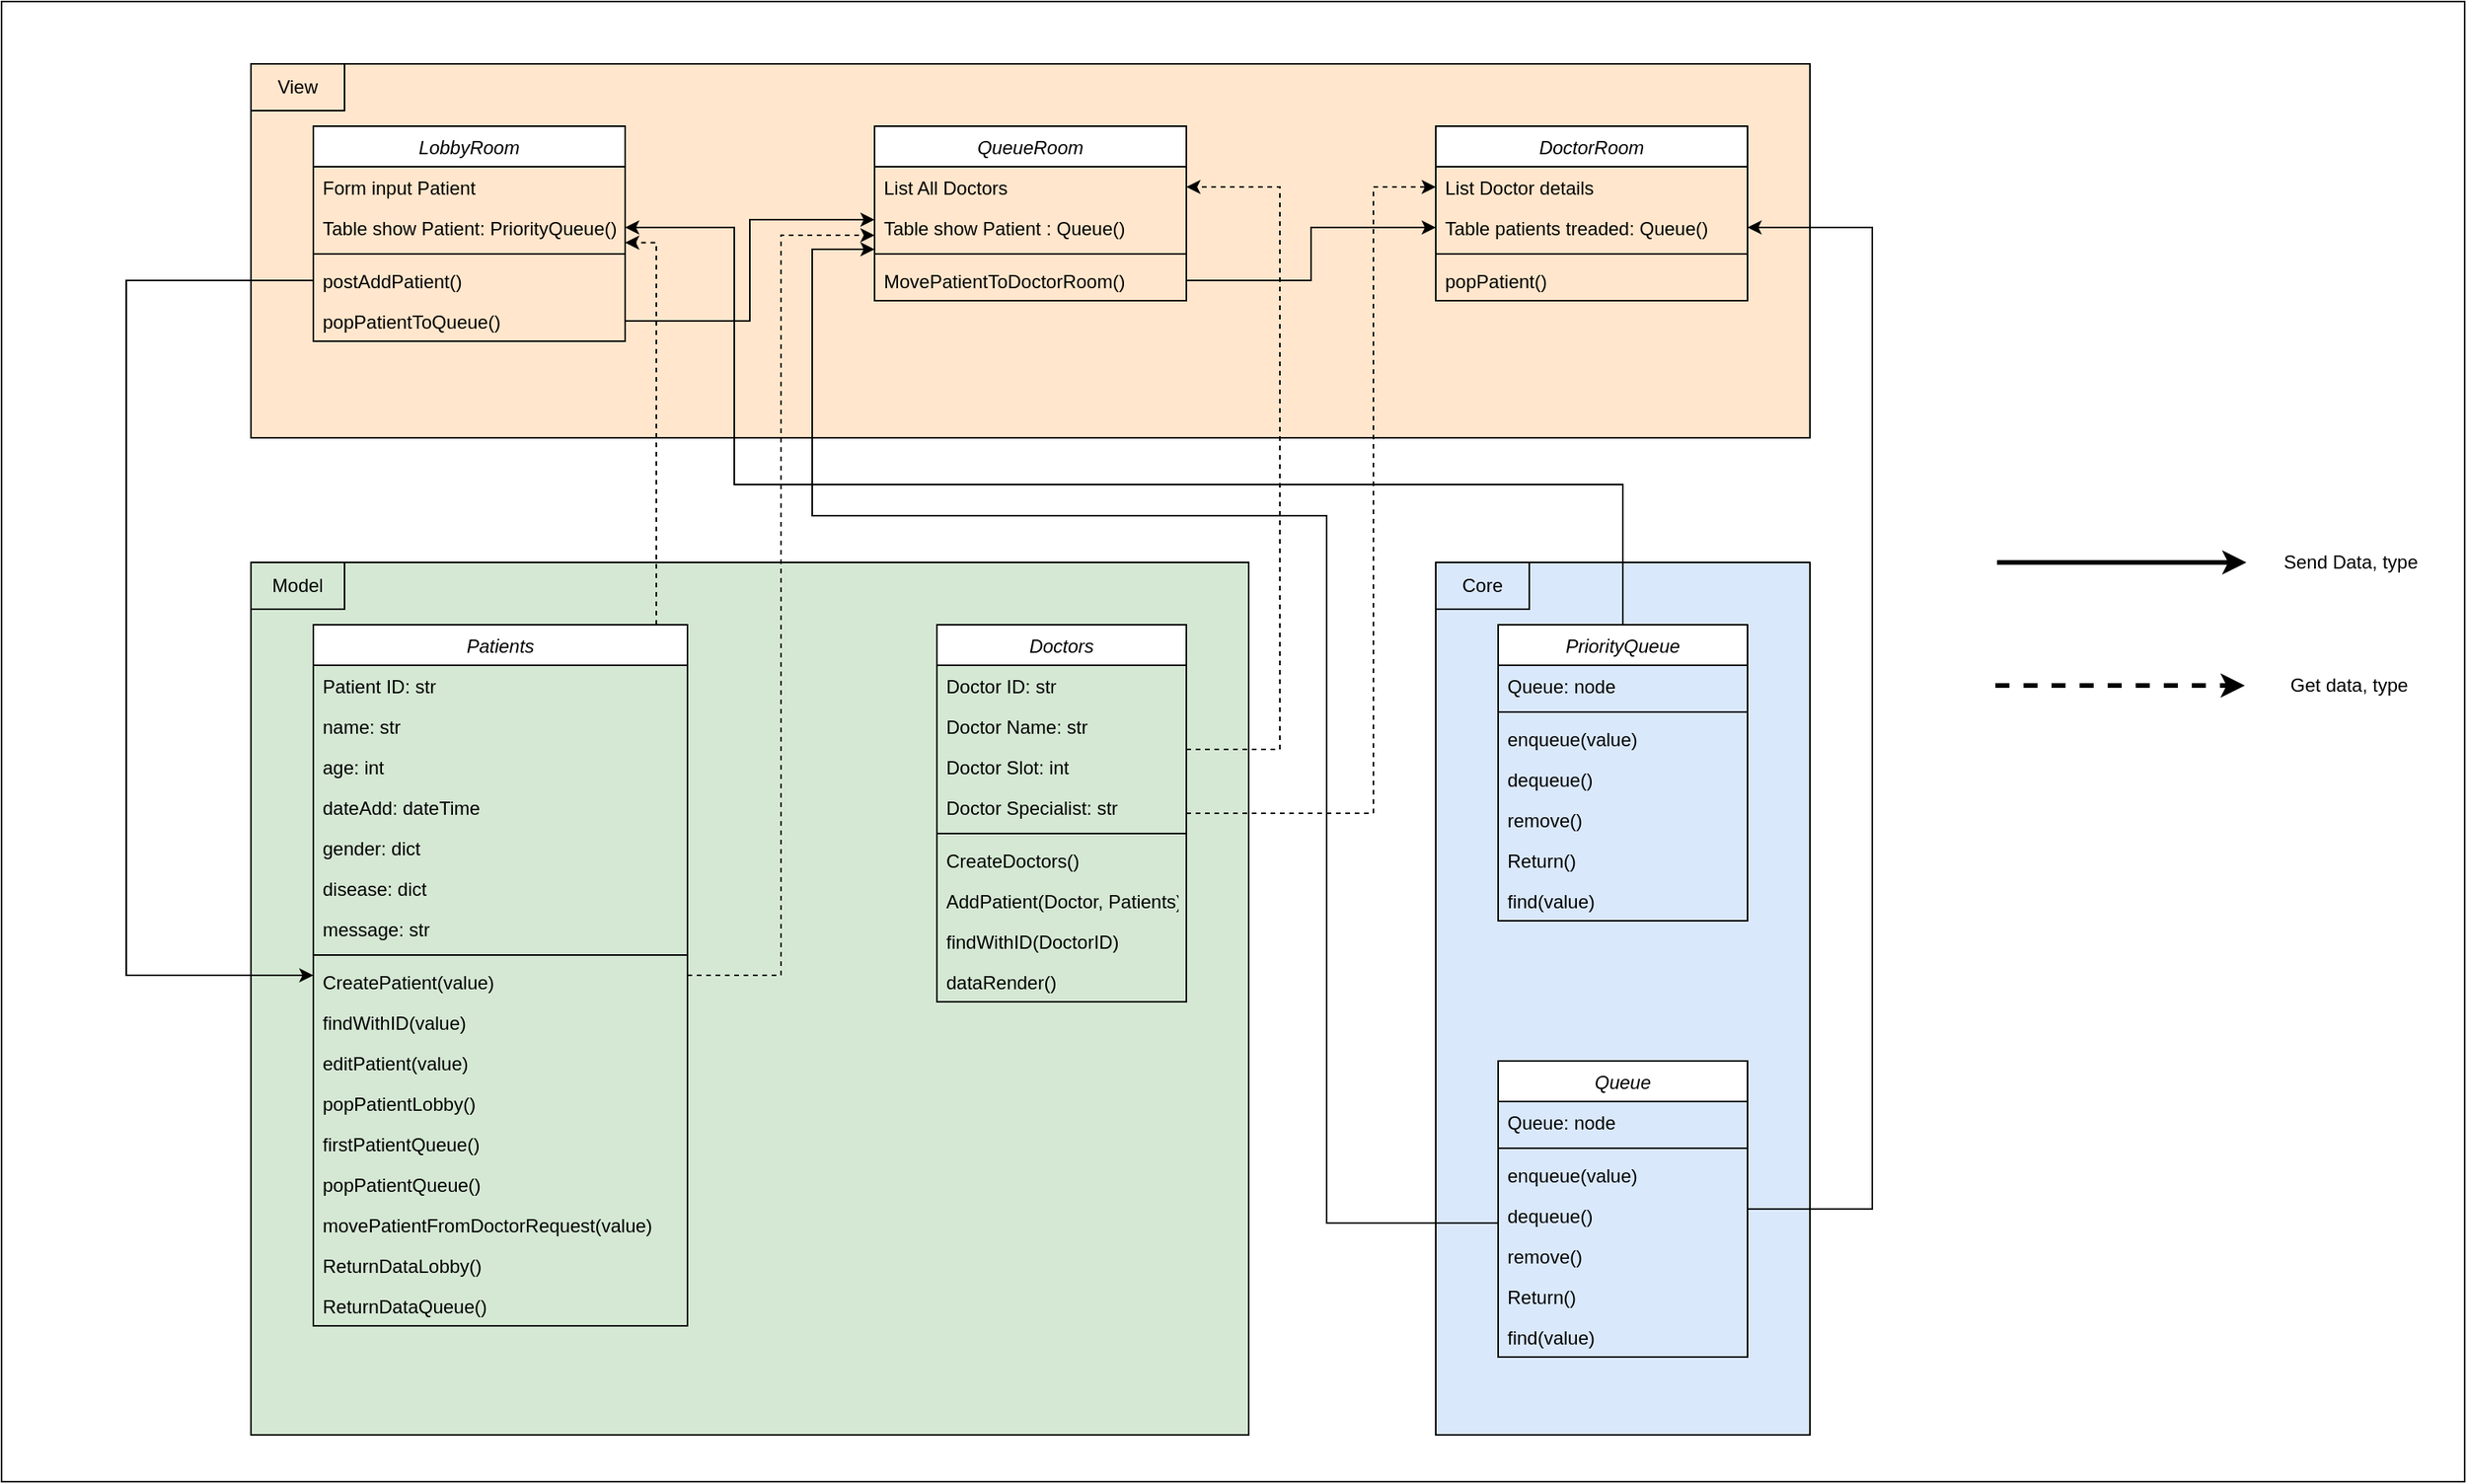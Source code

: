 <mxfile version="21.3.2" type="device">
  <diagram id="C5RBs43oDa-KdzZeNtuy" name="Page-1">
    <mxGraphModel dx="2574" dy="2181" grid="1" gridSize="10" guides="1" tooltips="1" connect="1" arrows="1" fold="1" page="1" pageScale="1" pageWidth="827" pageHeight="1169" math="0" shadow="0">
      <root>
        <mxCell id="WIyWlLk6GJQsqaUBKTNV-0" />
        <mxCell id="WIyWlLk6GJQsqaUBKTNV-1" parent="WIyWlLk6GJQsqaUBKTNV-0" />
        <mxCell id="Bi2I7SjRsnzQkF0E6kIo-105" value="" style="rounded=0;whiteSpace=wrap;html=1;" vertex="1" parent="WIyWlLk6GJQsqaUBKTNV-1">
          <mxGeometry x="120" y="-40" width="1580" height="950" as="geometry" />
        </mxCell>
        <mxCell id="Bi2I7SjRsnzQkF0E6kIo-89" value="" style="rounded=0;whiteSpace=wrap;html=1;fillColor=#d5e8d4;strokeColor=#000000;" vertex="1" parent="WIyWlLk6GJQsqaUBKTNV-1">
          <mxGeometry x="280" y="320" width="640" height="560" as="geometry" />
        </mxCell>
        <mxCell id="Bi2I7SjRsnzQkF0E6kIo-87" value="" style="rounded=0;whiteSpace=wrap;html=1;fillColor=#ffe6cc;strokeColor=#000000;" vertex="1" parent="WIyWlLk6GJQsqaUBKTNV-1">
          <mxGeometry x="280" width="1000" height="240" as="geometry" />
        </mxCell>
        <mxCell id="Bi2I7SjRsnzQkF0E6kIo-79" value="" style="rounded=0;whiteSpace=wrap;html=1;fillColor=#dae8fc;strokeColor=#000000;" vertex="1" parent="WIyWlLk6GJQsqaUBKTNV-1">
          <mxGeometry x="1040" y="320" width="240" height="560" as="geometry" />
        </mxCell>
        <mxCell id="Bi2I7SjRsnzQkF0E6kIo-95" style="edgeStyle=orthogonalEdgeStyle;rounded=0;orthogonalLoop=1;jettySize=auto;html=1;dashed=1;" edge="1" parent="WIyWlLk6GJQsqaUBKTNV-1" source="zkfFHV4jXpPFQw0GAbJ--0" target="Bi2I7SjRsnzQkF0E6kIo-66">
          <mxGeometry relative="1" as="geometry">
            <Array as="points">
              <mxPoint x="1000" y="481" />
              <mxPoint x="1000" y="79" />
            </Array>
          </mxGeometry>
        </mxCell>
        <mxCell id="Bi2I7SjRsnzQkF0E6kIo-96" style="edgeStyle=orthogonalEdgeStyle;rounded=0;orthogonalLoop=1;jettySize=auto;html=1;dashed=1;" edge="1" parent="WIyWlLk6GJQsqaUBKTNV-1" source="zkfFHV4jXpPFQw0GAbJ--0" target="Bi2I7SjRsnzQkF0E6kIo-56">
          <mxGeometry relative="1" as="geometry">
            <Array as="points">
              <mxPoint x="940" y="440" />
              <mxPoint x="940" y="79" />
            </Array>
          </mxGeometry>
        </mxCell>
        <mxCell id="zkfFHV4jXpPFQw0GAbJ--0" value="Doctors" style="swimlane;fontStyle=2;align=center;verticalAlign=top;childLayout=stackLayout;horizontal=1;startSize=26;horizontalStack=0;resizeParent=1;resizeLast=0;collapsible=1;marginBottom=0;rounded=0;shadow=0;strokeWidth=1;" parent="WIyWlLk6GJQsqaUBKTNV-1" vertex="1">
          <mxGeometry x="720" y="360" width="160" height="242" as="geometry">
            <mxRectangle x="230" y="140" width="160" height="26" as="alternateBounds" />
          </mxGeometry>
        </mxCell>
        <mxCell id="zkfFHV4jXpPFQw0GAbJ--1" value="Doctor ID: str" style="text;align=left;verticalAlign=top;spacingLeft=4;spacingRight=4;overflow=hidden;rotatable=0;points=[[0,0.5],[1,0.5]];portConstraint=eastwest;" parent="zkfFHV4jXpPFQw0GAbJ--0" vertex="1">
          <mxGeometry y="26" width="160" height="26" as="geometry" />
        </mxCell>
        <mxCell id="zkfFHV4jXpPFQw0GAbJ--2" value="Doctor Name: str" style="text;align=left;verticalAlign=top;spacingLeft=4;spacingRight=4;overflow=hidden;rotatable=0;points=[[0,0.5],[1,0.5]];portConstraint=eastwest;rounded=0;shadow=0;html=0;" parent="zkfFHV4jXpPFQw0GAbJ--0" vertex="1">
          <mxGeometry y="52" width="160" height="26" as="geometry" />
        </mxCell>
        <mxCell id="zkfFHV4jXpPFQw0GAbJ--3" value="Doctor Slot: int" style="text;align=left;verticalAlign=top;spacingLeft=4;spacingRight=4;overflow=hidden;rotatable=0;points=[[0,0.5],[1,0.5]];portConstraint=eastwest;rounded=0;shadow=0;html=0;" parent="zkfFHV4jXpPFQw0GAbJ--0" vertex="1">
          <mxGeometry y="78" width="160" height="26" as="geometry" />
        </mxCell>
        <mxCell id="Bi2I7SjRsnzQkF0E6kIo-0" value="Doctor Specialist: str" style="text;align=left;verticalAlign=top;spacingLeft=4;spacingRight=4;overflow=hidden;rotatable=0;points=[[0,0.5],[1,0.5]];portConstraint=eastwest;rounded=0;shadow=0;html=0;" vertex="1" parent="zkfFHV4jXpPFQw0GAbJ--0">
          <mxGeometry y="104" width="160" height="26" as="geometry" />
        </mxCell>
        <mxCell id="zkfFHV4jXpPFQw0GAbJ--4" value="" style="line;html=1;strokeWidth=1;align=left;verticalAlign=middle;spacingTop=-1;spacingLeft=3;spacingRight=3;rotatable=0;labelPosition=right;points=[];portConstraint=eastwest;" parent="zkfFHV4jXpPFQw0GAbJ--0" vertex="1">
          <mxGeometry y="130" width="160" height="8" as="geometry" />
        </mxCell>
        <mxCell id="zkfFHV4jXpPFQw0GAbJ--5" value="CreateDoctors()" style="text;align=left;verticalAlign=top;spacingLeft=4;spacingRight=4;overflow=hidden;rotatable=0;points=[[0,0.5],[1,0.5]];portConstraint=eastwest;" parent="zkfFHV4jXpPFQw0GAbJ--0" vertex="1">
          <mxGeometry y="138" width="160" height="26" as="geometry" />
        </mxCell>
        <mxCell id="Bi2I7SjRsnzQkF0E6kIo-1" value="AddPatient(Doctor, Patients)" style="text;align=left;verticalAlign=top;spacingLeft=4;spacingRight=4;overflow=hidden;rotatable=0;points=[[0,0.5],[1,0.5]];portConstraint=eastwest;" vertex="1" parent="zkfFHV4jXpPFQw0GAbJ--0">
          <mxGeometry y="164" width="160" height="26" as="geometry" />
        </mxCell>
        <mxCell id="Bi2I7SjRsnzQkF0E6kIo-2" value="findWithID(DoctorID)" style="text;align=left;verticalAlign=top;spacingLeft=4;spacingRight=4;overflow=hidden;rotatable=0;points=[[0,0.5],[1,0.5]];portConstraint=eastwest;" vertex="1" parent="zkfFHV4jXpPFQw0GAbJ--0">
          <mxGeometry y="190" width="160" height="26" as="geometry" />
        </mxCell>
        <mxCell id="Bi2I7SjRsnzQkF0E6kIo-3" value="dataRender()" style="text;align=left;verticalAlign=top;spacingLeft=4;spacingRight=4;overflow=hidden;rotatable=0;points=[[0,0.5],[1,0.5]];portConstraint=eastwest;" vertex="1" parent="zkfFHV4jXpPFQw0GAbJ--0">
          <mxGeometry y="216" width="160" height="26" as="geometry" />
        </mxCell>
        <mxCell id="Bi2I7SjRsnzQkF0E6kIo-104" style="edgeStyle=orthogonalEdgeStyle;rounded=0;orthogonalLoop=1;jettySize=auto;html=1;entryX=1;entryY=0.874;entryDx=0;entryDy=0;entryPerimeter=0;dashed=1;" edge="1" parent="WIyWlLk6GJQsqaUBKTNV-1" source="Bi2I7SjRsnzQkF0E6kIo-4" target="Bi2I7SjRsnzQkF0E6kIo-45">
          <mxGeometry relative="1" as="geometry">
            <Array as="points">
              <mxPoint x="540" y="115" />
            </Array>
          </mxGeometry>
        </mxCell>
        <mxCell id="Bi2I7SjRsnzQkF0E6kIo-4" value="Patients" style="swimlane;fontStyle=2;align=center;verticalAlign=top;childLayout=stackLayout;horizontal=1;startSize=26;horizontalStack=0;resizeParent=1;resizeLast=0;collapsible=1;marginBottom=0;rounded=0;shadow=0;strokeWidth=1;" vertex="1" parent="WIyWlLk6GJQsqaUBKTNV-1">
          <mxGeometry x="320" y="360" width="240" height="450" as="geometry">
            <mxRectangle x="230" y="140" width="160" height="26" as="alternateBounds" />
          </mxGeometry>
        </mxCell>
        <mxCell id="Bi2I7SjRsnzQkF0E6kIo-5" value="Patient ID: str" style="text;align=left;verticalAlign=top;spacingLeft=4;spacingRight=4;overflow=hidden;rotatable=0;points=[[0,0.5],[1,0.5]];portConstraint=eastwest;" vertex="1" parent="Bi2I7SjRsnzQkF0E6kIo-4">
          <mxGeometry y="26" width="240" height="26" as="geometry" />
        </mxCell>
        <mxCell id="Bi2I7SjRsnzQkF0E6kIo-27" value="name: str" style="text;align=left;verticalAlign=top;spacingLeft=4;spacingRight=4;overflow=hidden;rotatable=0;points=[[0,0.5],[1,0.5]];portConstraint=eastwest;" vertex="1" parent="Bi2I7SjRsnzQkF0E6kIo-4">
          <mxGeometry y="52" width="240" height="26" as="geometry" />
        </mxCell>
        <mxCell id="Bi2I7SjRsnzQkF0E6kIo-28" value="age: int" style="text;align=left;verticalAlign=top;spacingLeft=4;spacingRight=4;overflow=hidden;rotatable=0;points=[[0,0.5],[1,0.5]];portConstraint=eastwest;" vertex="1" parent="Bi2I7SjRsnzQkF0E6kIo-4">
          <mxGeometry y="78" width="240" height="26" as="geometry" />
        </mxCell>
        <mxCell id="Bi2I7SjRsnzQkF0E6kIo-6" value="dateAdd: dateTime" style="text;align=left;verticalAlign=top;spacingLeft=4;spacingRight=4;overflow=hidden;rotatable=0;points=[[0,0.5],[1,0.5]];portConstraint=eastwest;rounded=0;shadow=0;html=0;" vertex="1" parent="Bi2I7SjRsnzQkF0E6kIo-4">
          <mxGeometry y="104" width="240" height="26" as="geometry" />
        </mxCell>
        <mxCell id="Bi2I7SjRsnzQkF0E6kIo-7" value="gender: dict" style="text;align=left;verticalAlign=top;spacingLeft=4;spacingRight=4;overflow=hidden;rotatable=0;points=[[0,0.5],[1,0.5]];portConstraint=eastwest;rounded=0;shadow=0;html=0;" vertex="1" parent="Bi2I7SjRsnzQkF0E6kIo-4">
          <mxGeometry y="130" width="240" height="26" as="geometry" />
        </mxCell>
        <mxCell id="Bi2I7SjRsnzQkF0E6kIo-8" value="disease: dict" style="text;align=left;verticalAlign=top;spacingLeft=4;spacingRight=4;overflow=hidden;rotatable=0;points=[[0,0.5],[1,0.5]];portConstraint=eastwest;rounded=0;shadow=0;html=0;" vertex="1" parent="Bi2I7SjRsnzQkF0E6kIo-4">
          <mxGeometry y="156" width="240" height="26" as="geometry" />
        </mxCell>
        <mxCell id="Bi2I7SjRsnzQkF0E6kIo-29" value="message: str" style="text;align=left;verticalAlign=top;spacingLeft=4;spacingRight=4;overflow=hidden;rotatable=0;points=[[0,0.5],[1,0.5]];portConstraint=eastwest;rounded=0;shadow=0;html=0;" vertex="1" parent="Bi2I7SjRsnzQkF0E6kIo-4">
          <mxGeometry y="182" width="240" height="26" as="geometry" />
        </mxCell>
        <mxCell id="Bi2I7SjRsnzQkF0E6kIo-9" value="" style="line;html=1;strokeWidth=1;align=left;verticalAlign=middle;spacingTop=-1;spacingLeft=3;spacingRight=3;rotatable=0;labelPosition=right;points=[];portConstraint=eastwest;" vertex="1" parent="Bi2I7SjRsnzQkF0E6kIo-4">
          <mxGeometry y="208" width="240" height="8" as="geometry" />
        </mxCell>
        <mxCell id="Bi2I7SjRsnzQkF0E6kIo-10" value="CreatePatient(value)" style="text;align=left;verticalAlign=top;spacingLeft=4;spacingRight=4;overflow=hidden;rotatable=0;points=[[0,0.5],[1,0.5]];portConstraint=eastwest;" vertex="1" parent="Bi2I7SjRsnzQkF0E6kIo-4">
          <mxGeometry y="216" width="240" height="26" as="geometry" />
        </mxCell>
        <mxCell id="Bi2I7SjRsnzQkF0E6kIo-11" value="findWithID(value)" style="text;align=left;verticalAlign=top;spacingLeft=4;spacingRight=4;overflow=hidden;rotatable=0;points=[[0,0.5],[1,0.5]];portConstraint=eastwest;" vertex="1" parent="Bi2I7SjRsnzQkF0E6kIo-4">
          <mxGeometry y="242" width="240" height="26" as="geometry" />
        </mxCell>
        <mxCell id="Bi2I7SjRsnzQkF0E6kIo-12" value="editPatient(value)" style="text;align=left;verticalAlign=top;spacingLeft=4;spacingRight=4;overflow=hidden;rotatable=0;points=[[0,0.5],[1,0.5]];portConstraint=eastwest;" vertex="1" parent="Bi2I7SjRsnzQkF0E6kIo-4">
          <mxGeometry y="268" width="240" height="26" as="geometry" />
        </mxCell>
        <mxCell id="Bi2I7SjRsnzQkF0E6kIo-13" value="popPatientLobby()" style="text;align=left;verticalAlign=top;spacingLeft=4;spacingRight=4;overflow=hidden;rotatable=0;points=[[0,0.5],[1,0.5]];portConstraint=eastwest;" vertex="1" parent="Bi2I7SjRsnzQkF0E6kIo-4">
          <mxGeometry y="294" width="240" height="26" as="geometry" />
        </mxCell>
        <mxCell id="Bi2I7SjRsnzQkF0E6kIo-30" value="firstPatientQueue()" style="text;align=left;verticalAlign=top;spacingLeft=4;spacingRight=4;overflow=hidden;rotatable=0;points=[[0,0.5],[1,0.5]];portConstraint=eastwest;" vertex="1" parent="Bi2I7SjRsnzQkF0E6kIo-4">
          <mxGeometry y="320" width="240" height="26" as="geometry" />
        </mxCell>
        <mxCell id="Bi2I7SjRsnzQkF0E6kIo-31" value="popPatientQueue()" style="text;align=left;verticalAlign=top;spacingLeft=4;spacingRight=4;overflow=hidden;rotatable=0;points=[[0,0.5],[1,0.5]];portConstraint=eastwest;" vertex="1" parent="Bi2I7SjRsnzQkF0E6kIo-4">
          <mxGeometry y="346" width="240" height="26" as="geometry" />
        </mxCell>
        <mxCell id="Bi2I7SjRsnzQkF0E6kIo-32" value="movePatientFromDoctorRequest(value)" style="text;align=left;verticalAlign=top;spacingLeft=4;spacingRight=4;overflow=hidden;rotatable=0;points=[[0,0.5],[1,0.5]];portConstraint=eastwest;" vertex="1" parent="Bi2I7SjRsnzQkF0E6kIo-4">
          <mxGeometry y="372" width="240" height="26" as="geometry" />
        </mxCell>
        <mxCell id="Bi2I7SjRsnzQkF0E6kIo-33" value="ReturnDataLobby()" style="text;align=left;verticalAlign=top;spacingLeft=4;spacingRight=4;overflow=hidden;rotatable=0;points=[[0,0.5],[1,0.5]];portConstraint=eastwest;" vertex="1" parent="Bi2I7SjRsnzQkF0E6kIo-4">
          <mxGeometry y="398" width="240" height="26" as="geometry" />
        </mxCell>
        <mxCell id="Bi2I7SjRsnzQkF0E6kIo-34" value="ReturnDataQueue()" style="text;align=left;verticalAlign=top;spacingLeft=4;spacingRight=4;overflow=hidden;rotatable=0;points=[[0,0.5],[1,0.5]];portConstraint=eastwest;" vertex="1" parent="Bi2I7SjRsnzQkF0E6kIo-4">
          <mxGeometry y="424" width="240" height="26" as="geometry" />
        </mxCell>
        <mxCell id="Bi2I7SjRsnzQkF0E6kIo-102" style="edgeStyle=orthogonalEdgeStyle;rounded=0;orthogonalLoop=1;jettySize=auto;html=1;" edge="1" parent="WIyWlLk6GJQsqaUBKTNV-1">
          <mxGeometry relative="1" as="geometry">
            <mxPoint x="1080" y="744" as="sourcePoint" />
            <mxPoint x="680" y="119" as="targetPoint" />
            <Array as="points">
              <mxPoint x="970" y="744" />
              <mxPoint x="970" y="290" />
              <mxPoint x="640" y="290" />
              <mxPoint x="640" y="119" />
            </Array>
          </mxGeometry>
        </mxCell>
        <mxCell id="Bi2I7SjRsnzQkF0E6kIo-103" style="edgeStyle=orthogonalEdgeStyle;rounded=0;orthogonalLoop=1;jettySize=auto;html=1;" edge="1" parent="WIyWlLk6GJQsqaUBKTNV-1" source="Bi2I7SjRsnzQkF0E6kIo-14" target="Bi2I7SjRsnzQkF0E6kIo-67">
          <mxGeometry relative="1" as="geometry">
            <Array as="points">
              <mxPoint x="1320" y="735" />
              <mxPoint x="1320" y="105.0" />
            </Array>
          </mxGeometry>
        </mxCell>
        <mxCell id="Bi2I7SjRsnzQkF0E6kIo-14" value="Queue" style="swimlane;fontStyle=2;align=center;verticalAlign=top;childLayout=stackLayout;horizontal=1;startSize=26;horizontalStack=0;resizeParent=1;resizeLast=0;collapsible=1;marginBottom=0;rounded=0;shadow=0;strokeWidth=1;" vertex="1" parent="WIyWlLk6GJQsqaUBKTNV-1">
          <mxGeometry x="1080" y="640" width="160" height="190" as="geometry">
            <mxRectangle x="230" y="140" width="160" height="26" as="alternateBounds" />
          </mxGeometry>
        </mxCell>
        <mxCell id="Bi2I7SjRsnzQkF0E6kIo-15" value="Queue: node" style="text;align=left;verticalAlign=top;spacingLeft=4;spacingRight=4;overflow=hidden;rotatable=0;points=[[0,0.5],[1,0.5]];portConstraint=eastwest;" vertex="1" parent="Bi2I7SjRsnzQkF0E6kIo-14">
          <mxGeometry y="26" width="160" height="26" as="geometry" />
        </mxCell>
        <mxCell id="Bi2I7SjRsnzQkF0E6kIo-19" value="" style="line;html=1;strokeWidth=1;align=left;verticalAlign=middle;spacingTop=-1;spacingLeft=3;spacingRight=3;rotatable=0;labelPosition=right;points=[];portConstraint=eastwest;" vertex="1" parent="Bi2I7SjRsnzQkF0E6kIo-14">
          <mxGeometry y="52" width="160" height="8" as="geometry" />
        </mxCell>
        <mxCell id="Bi2I7SjRsnzQkF0E6kIo-20" value="enqueue(value)" style="text;align=left;verticalAlign=top;spacingLeft=4;spacingRight=4;overflow=hidden;rotatable=0;points=[[0,0.5],[1,0.5]];portConstraint=eastwest;" vertex="1" parent="Bi2I7SjRsnzQkF0E6kIo-14">
          <mxGeometry y="60" width="160" height="26" as="geometry" />
        </mxCell>
        <mxCell id="Bi2I7SjRsnzQkF0E6kIo-21" value="dequeue()" style="text;align=left;verticalAlign=top;spacingLeft=4;spacingRight=4;overflow=hidden;rotatable=0;points=[[0,0.5],[1,0.5]];portConstraint=eastwest;" vertex="1" parent="Bi2I7SjRsnzQkF0E6kIo-14">
          <mxGeometry y="86" width="160" height="26" as="geometry" />
        </mxCell>
        <mxCell id="Bi2I7SjRsnzQkF0E6kIo-22" value="remove()" style="text;align=left;verticalAlign=top;spacingLeft=4;spacingRight=4;overflow=hidden;rotatable=0;points=[[0,0.5],[1,0.5]];portConstraint=eastwest;" vertex="1" parent="Bi2I7SjRsnzQkF0E6kIo-14">
          <mxGeometry y="112" width="160" height="26" as="geometry" />
        </mxCell>
        <mxCell id="Bi2I7SjRsnzQkF0E6kIo-23" value="Return()" style="text;align=left;verticalAlign=top;spacingLeft=4;spacingRight=4;overflow=hidden;rotatable=0;points=[[0,0.5],[1,0.5]];portConstraint=eastwest;" vertex="1" parent="Bi2I7SjRsnzQkF0E6kIo-14">
          <mxGeometry y="138" width="160" height="26" as="geometry" />
        </mxCell>
        <mxCell id="Bi2I7SjRsnzQkF0E6kIo-24" value="find(value)" style="text;align=left;verticalAlign=top;spacingLeft=4;spacingRight=4;overflow=hidden;rotatable=0;points=[[0,0.5],[1,0.5]];portConstraint=eastwest;" vertex="1" parent="Bi2I7SjRsnzQkF0E6kIo-14">
          <mxGeometry y="164" width="160" height="26" as="geometry" />
        </mxCell>
        <mxCell id="Bi2I7SjRsnzQkF0E6kIo-35" value="LobbyRoom" style="swimlane;fontStyle=2;align=center;verticalAlign=top;childLayout=stackLayout;horizontal=1;startSize=26;horizontalStack=0;resizeParent=1;resizeLast=0;collapsible=1;marginBottom=0;rounded=0;shadow=0;strokeWidth=1;" vertex="1" parent="WIyWlLk6GJQsqaUBKTNV-1">
          <mxGeometry x="320" y="40" width="200" height="138" as="geometry">
            <mxRectangle x="230" y="140" width="160" height="26" as="alternateBounds" />
          </mxGeometry>
        </mxCell>
        <mxCell id="Bi2I7SjRsnzQkF0E6kIo-39" value="Form input Patient" style="text;align=left;verticalAlign=top;spacingLeft=4;spacingRight=4;overflow=hidden;rotatable=0;points=[[0,0.5],[1,0.5]];portConstraint=eastwest;rounded=0;shadow=0;html=0;" vertex="1" parent="Bi2I7SjRsnzQkF0E6kIo-35">
          <mxGeometry y="26" width="200" height="26" as="geometry" />
        </mxCell>
        <mxCell id="Bi2I7SjRsnzQkF0E6kIo-45" value="Table show Patient: PriorityQueue()" style="text;align=left;verticalAlign=top;spacingLeft=4;spacingRight=4;overflow=hidden;rotatable=0;points=[[0,0.5],[1,0.5]];portConstraint=eastwest;rounded=0;shadow=0;html=0;" vertex="1" parent="Bi2I7SjRsnzQkF0E6kIo-35">
          <mxGeometry y="52" width="200" height="26" as="geometry" />
        </mxCell>
        <mxCell id="Bi2I7SjRsnzQkF0E6kIo-40" value="" style="line;html=1;strokeWidth=1;align=left;verticalAlign=middle;spacingTop=-1;spacingLeft=3;spacingRight=3;rotatable=0;labelPosition=right;points=[];portConstraint=eastwest;" vertex="1" parent="Bi2I7SjRsnzQkF0E6kIo-35">
          <mxGeometry y="78" width="200" height="8" as="geometry" />
        </mxCell>
        <mxCell id="Bi2I7SjRsnzQkF0E6kIo-41" value="postAddPatient()" style="text;align=left;verticalAlign=top;spacingLeft=4;spacingRight=4;overflow=hidden;rotatable=0;points=[[0,0.5],[1,0.5]];portConstraint=eastwest;" vertex="1" parent="Bi2I7SjRsnzQkF0E6kIo-35">
          <mxGeometry y="86" width="200" height="26" as="geometry" />
        </mxCell>
        <mxCell id="Bi2I7SjRsnzQkF0E6kIo-42" value="popPatientToQueue()" style="text;align=left;verticalAlign=top;spacingLeft=4;spacingRight=4;overflow=hidden;rotatable=0;points=[[0,0.5],[1,0.5]];portConstraint=eastwest;" vertex="1" parent="Bi2I7SjRsnzQkF0E6kIo-35">
          <mxGeometry y="112" width="200" height="26" as="geometry" />
        </mxCell>
        <mxCell id="Bi2I7SjRsnzQkF0E6kIo-101" style="edgeStyle=orthogonalEdgeStyle;rounded=0;orthogonalLoop=1;jettySize=auto;html=1;" edge="1" parent="WIyWlLk6GJQsqaUBKTNV-1" source="Bi2I7SjRsnzQkF0E6kIo-46" target="Bi2I7SjRsnzQkF0E6kIo-45">
          <mxGeometry relative="1" as="geometry">
            <mxPoint x="1160" y="610" as="sourcePoint" />
            <Array as="points">
              <mxPoint x="1160" y="270" />
              <mxPoint x="590" y="270" />
              <mxPoint x="590" y="105" />
            </Array>
          </mxGeometry>
        </mxCell>
        <mxCell id="Bi2I7SjRsnzQkF0E6kIo-46" value="PriorityQueue" style="swimlane;fontStyle=2;align=center;verticalAlign=top;childLayout=stackLayout;horizontal=1;startSize=26;horizontalStack=0;resizeParent=1;resizeLast=0;collapsible=1;marginBottom=0;rounded=0;shadow=0;strokeWidth=1;" vertex="1" parent="WIyWlLk6GJQsqaUBKTNV-1">
          <mxGeometry x="1080" y="360" width="160" height="190" as="geometry">
            <mxRectangle x="230" y="140" width="160" height="26" as="alternateBounds" />
          </mxGeometry>
        </mxCell>
        <mxCell id="Bi2I7SjRsnzQkF0E6kIo-47" value="Queue: node" style="text;align=left;verticalAlign=top;spacingLeft=4;spacingRight=4;overflow=hidden;rotatable=0;points=[[0,0.5],[1,0.5]];portConstraint=eastwest;fillColor=none;" vertex="1" parent="Bi2I7SjRsnzQkF0E6kIo-46">
          <mxGeometry y="26" width="160" height="26" as="geometry" />
        </mxCell>
        <mxCell id="Bi2I7SjRsnzQkF0E6kIo-48" value="" style="line;html=1;strokeWidth=1;align=left;verticalAlign=middle;spacingTop=-1;spacingLeft=3;spacingRight=3;rotatable=0;labelPosition=right;points=[];portConstraint=eastwest;" vertex="1" parent="Bi2I7SjRsnzQkF0E6kIo-46">
          <mxGeometry y="52" width="160" height="8" as="geometry" />
        </mxCell>
        <mxCell id="Bi2I7SjRsnzQkF0E6kIo-49" value="enqueue(value)" style="text;align=left;verticalAlign=top;spacingLeft=4;spacingRight=4;overflow=hidden;rotatable=0;points=[[0,0.5],[1,0.5]];portConstraint=eastwest;" vertex="1" parent="Bi2I7SjRsnzQkF0E6kIo-46">
          <mxGeometry y="60" width="160" height="26" as="geometry" />
        </mxCell>
        <mxCell id="Bi2I7SjRsnzQkF0E6kIo-50" value="dequeue()" style="text;align=left;verticalAlign=top;spacingLeft=4;spacingRight=4;overflow=hidden;rotatable=0;points=[[0,0.5],[1,0.5]];portConstraint=eastwest;" vertex="1" parent="Bi2I7SjRsnzQkF0E6kIo-46">
          <mxGeometry y="86" width="160" height="26" as="geometry" />
        </mxCell>
        <mxCell id="Bi2I7SjRsnzQkF0E6kIo-51" value="remove()" style="text;align=left;verticalAlign=top;spacingLeft=4;spacingRight=4;overflow=hidden;rotatable=0;points=[[0,0.5],[1,0.5]];portConstraint=eastwest;" vertex="1" parent="Bi2I7SjRsnzQkF0E6kIo-46">
          <mxGeometry y="112" width="160" height="26" as="geometry" />
        </mxCell>
        <mxCell id="Bi2I7SjRsnzQkF0E6kIo-52" value="Return()" style="text;align=left;verticalAlign=top;spacingLeft=4;spacingRight=4;overflow=hidden;rotatable=0;points=[[0,0.5],[1,0.5]];portConstraint=eastwest;" vertex="1" parent="Bi2I7SjRsnzQkF0E6kIo-46">
          <mxGeometry y="138" width="160" height="26" as="geometry" />
        </mxCell>
        <mxCell id="Bi2I7SjRsnzQkF0E6kIo-53" value="find(value)" style="text;align=left;verticalAlign=top;spacingLeft=4;spacingRight=4;overflow=hidden;rotatable=0;points=[[0,0.5],[1,0.5]];portConstraint=eastwest;" vertex="1" parent="Bi2I7SjRsnzQkF0E6kIo-46">
          <mxGeometry y="164" width="160" height="26" as="geometry" />
        </mxCell>
        <mxCell id="Bi2I7SjRsnzQkF0E6kIo-55" value="QueueRoom" style="swimlane;fontStyle=2;align=center;verticalAlign=top;childLayout=stackLayout;horizontal=1;startSize=26;horizontalStack=0;resizeParent=1;resizeLast=0;collapsible=1;marginBottom=0;rounded=0;shadow=0;strokeWidth=1;" vertex="1" parent="WIyWlLk6GJQsqaUBKTNV-1">
          <mxGeometry x="680" y="40" width="200" height="112" as="geometry">
            <mxRectangle x="230" y="140" width="160" height="26" as="alternateBounds" />
          </mxGeometry>
        </mxCell>
        <mxCell id="Bi2I7SjRsnzQkF0E6kIo-56" value="List All Doctors" style="text;align=left;verticalAlign=top;spacingLeft=4;spacingRight=4;overflow=hidden;rotatable=0;points=[[0,0.5],[1,0.5]];portConstraint=eastwest;rounded=0;shadow=0;html=0;" vertex="1" parent="Bi2I7SjRsnzQkF0E6kIo-55">
          <mxGeometry y="26" width="200" height="26" as="geometry" />
        </mxCell>
        <mxCell id="Bi2I7SjRsnzQkF0E6kIo-57" value="Table show Patient : Queue()" style="text;align=left;verticalAlign=top;spacingLeft=4;spacingRight=4;overflow=hidden;rotatable=0;points=[[0,0.5],[1,0.5]];portConstraint=eastwest;rounded=0;shadow=0;html=0;" vertex="1" parent="Bi2I7SjRsnzQkF0E6kIo-55">
          <mxGeometry y="52" width="200" height="26" as="geometry" />
        </mxCell>
        <mxCell id="Bi2I7SjRsnzQkF0E6kIo-58" value="" style="line;html=1;strokeWidth=1;align=left;verticalAlign=middle;spacingTop=-1;spacingLeft=3;spacingRight=3;rotatable=0;labelPosition=right;points=[];portConstraint=eastwest;" vertex="1" parent="Bi2I7SjRsnzQkF0E6kIo-55">
          <mxGeometry y="78" width="200" height="8" as="geometry" />
        </mxCell>
        <mxCell id="Bi2I7SjRsnzQkF0E6kIo-59" value="MovePatientToDoctorRoom()" style="text;align=left;verticalAlign=top;spacingLeft=4;spacingRight=4;overflow=hidden;rotatable=0;points=[[0,0.5],[1,0.5]];portConstraint=eastwest;" vertex="1" parent="Bi2I7SjRsnzQkF0E6kIo-55">
          <mxGeometry y="86" width="200" height="26" as="geometry" />
        </mxCell>
        <mxCell id="Bi2I7SjRsnzQkF0E6kIo-65" value="DoctorRoom" style="swimlane;fontStyle=2;align=center;verticalAlign=top;childLayout=stackLayout;horizontal=1;startSize=26;horizontalStack=0;resizeParent=1;resizeLast=0;collapsible=1;marginBottom=0;rounded=0;shadow=0;strokeWidth=1;" vertex="1" parent="WIyWlLk6GJQsqaUBKTNV-1">
          <mxGeometry x="1040" y="40" width="200" height="112" as="geometry">
            <mxRectangle x="230" y="140" width="160" height="26" as="alternateBounds" />
          </mxGeometry>
        </mxCell>
        <mxCell id="Bi2I7SjRsnzQkF0E6kIo-66" value="List Doctor details" style="text;align=left;verticalAlign=top;spacingLeft=4;spacingRight=4;overflow=hidden;rotatable=0;points=[[0,0.5],[1,0.5]];portConstraint=eastwest;rounded=0;shadow=0;html=0;" vertex="1" parent="Bi2I7SjRsnzQkF0E6kIo-65">
          <mxGeometry y="26" width="200" height="26" as="geometry" />
        </mxCell>
        <mxCell id="Bi2I7SjRsnzQkF0E6kIo-67" value="Table patients treaded: Queue()" style="text;align=left;verticalAlign=top;spacingLeft=4;spacingRight=4;overflow=hidden;rotatable=0;points=[[0,0.5],[1,0.5]];portConstraint=eastwest;rounded=0;shadow=0;html=0;" vertex="1" parent="Bi2I7SjRsnzQkF0E6kIo-65">
          <mxGeometry y="52" width="200" height="26" as="geometry" />
        </mxCell>
        <mxCell id="Bi2I7SjRsnzQkF0E6kIo-68" value="" style="line;html=1;strokeWidth=1;align=left;verticalAlign=middle;spacingTop=-1;spacingLeft=3;spacingRight=3;rotatable=0;labelPosition=right;points=[];portConstraint=eastwest;" vertex="1" parent="Bi2I7SjRsnzQkF0E6kIo-65">
          <mxGeometry y="78" width="200" height="8" as="geometry" />
        </mxCell>
        <mxCell id="Bi2I7SjRsnzQkF0E6kIo-69" value="popPatient()" style="text;align=left;verticalAlign=top;spacingLeft=4;spacingRight=4;overflow=hidden;rotatable=0;points=[[0,0.5],[1,0.5]];portConstraint=eastwest;" vertex="1" parent="Bi2I7SjRsnzQkF0E6kIo-65">
          <mxGeometry y="86" width="200" height="26" as="geometry" />
        </mxCell>
        <mxCell id="Bi2I7SjRsnzQkF0E6kIo-86" value="Core" style="text;html=1;strokeColor=default;fillColor=none;align=center;verticalAlign=middle;whiteSpace=wrap;rounded=0;" vertex="1" parent="WIyWlLk6GJQsqaUBKTNV-1">
          <mxGeometry x="1040" y="320" width="60" height="30" as="geometry" />
        </mxCell>
        <mxCell id="Bi2I7SjRsnzQkF0E6kIo-88" value="View" style="text;html=1;strokeColor=default;fillColor=none;align=center;verticalAlign=middle;whiteSpace=wrap;rounded=0;" vertex="1" parent="WIyWlLk6GJQsqaUBKTNV-1">
          <mxGeometry x="280" width="60" height="30" as="geometry" />
        </mxCell>
        <mxCell id="Bi2I7SjRsnzQkF0E6kIo-90" value="Model" style="text;html=1;strokeColor=default;fillColor=none;align=center;verticalAlign=middle;whiteSpace=wrap;rounded=0;" vertex="1" parent="WIyWlLk6GJQsqaUBKTNV-1">
          <mxGeometry x="280" y="320" width="60" height="30" as="geometry" />
        </mxCell>
        <mxCell id="Bi2I7SjRsnzQkF0E6kIo-92" style="edgeStyle=orthogonalEdgeStyle;rounded=0;orthogonalLoop=1;jettySize=auto;html=1;" edge="1" parent="WIyWlLk6GJQsqaUBKTNV-1" source="Bi2I7SjRsnzQkF0E6kIo-42" target="Bi2I7SjRsnzQkF0E6kIo-57">
          <mxGeometry relative="1" as="geometry">
            <Array as="points">
              <mxPoint x="600" y="165" />
              <mxPoint x="600" y="100" />
            </Array>
          </mxGeometry>
        </mxCell>
        <mxCell id="Bi2I7SjRsnzQkF0E6kIo-94" style="edgeStyle=orthogonalEdgeStyle;rounded=0;orthogonalLoop=1;jettySize=auto;html=1;" edge="1" parent="WIyWlLk6GJQsqaUBKTNV-1" source="Bi2I7SjRsnzQkF0E6kIo-59" target="Bi2I7SjRsnzQkF0E6kIo-67">
          <mxGeometry relative="1" as="geometry" />
        </mxCell>
        <mxCell id="Bi2I7SjRsnzQkF0E6kIo-98" style="edgeStyle=orthogonalEdgeStyle;rounded=0;orthogonalLoop=1;jettySize=auto;html=1;" edge="1" parent="WIyWlLk6GJQsqaUBKTNV-1" source="Bi2I7SjRsnzQkF0E6kIo-41" target="Bi2I7SjRsnzQkF0E6kIo-4">
          <mxGeometry relative="1" as="geometry">
            <Array as="points">
              <mxPoint x="200" y="139" />
              <mxPoint x="200" y="585" />
            </Array>
          </mxGeometry>
        </mxCell>
        <mxCell id="Bi2I7SjRsnzQkF0E6kIo-100" style="edgeStyle=orthogonalEdgeStyle;rounded=0;orthogonalLoop=1;jettySize=auto;html=1;dashed=1;" edge="1" parent="WIyWlLk6GJQsqaUBKTNV-1" source="Bi2I7SjRsnzQkF0E6kIo-4" target="Bi2I7SjRsnzQkF0E6kIo-57">
          <mxGeometry relative="1" as="geometry">
            <mxPoint x="560" y="370" as="sourcePoint" />
            <mxPoint x="530" y="115" as="targetPoint" />
            <Array as="points">
              <mxPoint x="620" y="585" />
              <mxPoint x="620" y="110" />
            </Array>
          </mxGeometry>
        </mxCell>
        <mxCell id="Bi2I7SjRsnzQkF0E6kIo-113" value="" style="endArrow=classic;html=1;rounded=0;strokeWidth=3;" edge="1" parent="WIyWlLk6GJQsqaUBKTNV-1">
          <mxGeometry width="50" height="50" relative="1" as="geometry">
            <mxPoint x="1400" y="320" as="sourcePoint" />
            <mxPoint x="1560" y="320" as="targetPoint" />
          </mxGeometry>
        </mxCell>
        <mxCell id="Bi2I7SjRsnzQkF0E6kIo-114" value="Send Data, type" style="text;html=1;strokeColor=none;fillColor=none;align=center;verticalAlign=middle;whiteSpace=wrap;rounded=0;" vertex="1" parent="WIyWlLk6GJQsqaUBKTNV-1">
          <mxGeometry x="1574" y="305" width="106" height="30" as="geometry" />
        </mxCell>
        <mxCell id="Bi2I7SjRsnzQkF0E6kIo-115" value="" style="endArrow=classic;html=1;rounded=0;strokeWidth=3;dashed=1;" edge="1" parent="WIyWlLk6GJQsqaUBKTNV-1">
          <mxGeometry width="50" height="50" relative="1" as="geometry">
            <mxPoint x="1399" y="399" as="sourcePoint" />
            <mxPoint x="1559" y="399" as="targetPoint" />
          </mxGeometry>
        </mxCell>
        <mxCell id="Bi2I7SjRsnzQkF0E6kIo-116" value="Get data, type" style="text;html=1;strokeColor=none;fillColor=none;align=center;verticalAlign=middle;whiteSpace=wrap;rounded=0;" vertex="1" parent="WIyWlLk6GJQsqaUBKTNV-1">
          <mxGeometry x="1573" y="384" width="106" height="30" as="geometry" />
        </mxCell>
      </root>
    </mxGraphModel>
  </diagram>
</mxfile>
